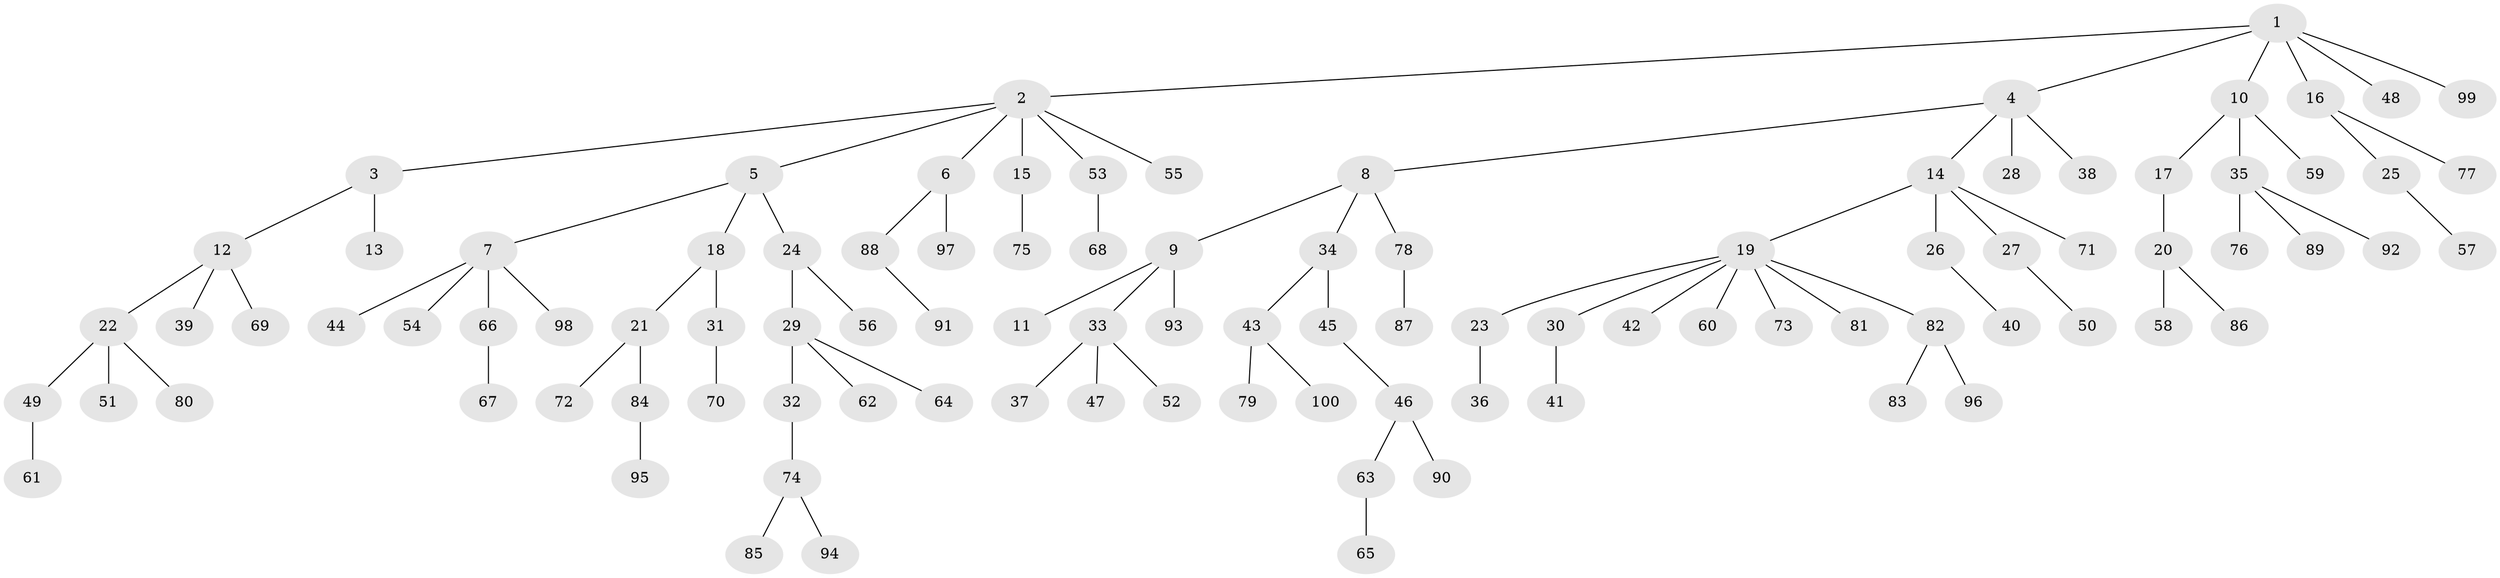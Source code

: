// Generated by graph-tools (version 1.1) at 2025/53/03/09/25 04:53:57]
// undirected, 100 vertices, 99 edges
graph export_dot {
graph [start="1"]
  node [color=gray90,style=filled];
  1;
  2;
  3;
  4;
  5;
  6;
  7;
  8;
  9;
  10;
  11;
  12;
  13;
  14;
  15;
  16;
  17;
  18;
  19;
  20;
  21;
  22;
  23;
  24;
  25;
  26;
  27;
  28;
  29;
  30;
  31;
  32;
  33;
  34;
  35;
  36;
  37;
  38;
  39;
  40;
  41;
  42;
  43;
  44;
  45;
  46;
  47;
  48;
  49;
  50;
  51;
  52;
  53;
  54;
  55;
  56;
  57;
  58;
  59;
  60;
  61;
  62;
  63;
  64;
  65;
  66;
  67;
  68;
  69;
  70;
  71;
  72;
  73;
  74;
  75;
  76;
  77;
  78;
  79;
  80;
  81;
  82;
  83;
  84;
  85;
  86;
  87;
  88;
  89;
  90;
  91;
  92;
  93;
  94;
  95;
  96;
  97;
  98;
  99;
  100;
  1 -- 2;
  1 -- 4;
  1 -- 10;
  1 -- 16;
  1 -- 48;
  1 -- 99;
  2 -- 3;
  2 -- 5;
  2 -- 6;
  2 -- 15;
  2 -- 53;
  2 -- 55;
  3 -- 12;
  3 -- 13;
  4 -- 8;
  4 -- 14;
  4 -- 28;
  4 -- 38;
  5 -- 7;
  5 -- 18;
  5 -- 24;
  6 -- 88;
  6 -- 97;
  7 -- 44;
  7 -- 54;
  7 -- 66;
  7 -- 98;
  8 -- 9;
  8 -- 34;
  8 -- 78;
  9 -- 11;
  9 -- 33;
  9 -- 93;
  10 -- 17;
  10 -- 35;
  10 -- 59;
  12 -- 22;
  12 -- 39;
  12 -- 69;
  14 -- 19;
  14 -- 26;
  14 -- 27;
  14 -- 71;
  15 -- 75;
  16 -- 25;
  16 -- 77;
  17 -- 20;
  18 -- 21;
  18 -- 31;
  19 -- 23;
  19 -- 30;
  19 -- 42;
  19 -- 60;
  19 -- 73;
  19 -- 81;
  19 -- 82;
  20 -- 58;
  20 -- 86;
  21 -- 72;
  21 -- 84;
  22 -- 49;
  22 -- 51;
  22 -- 80;
  23 -- 36;
  24 -- 29;
  24 -- 56;
  25 -- 57;
  26 -- 40;
  27 -- 50;
  29 -- 32;
  29 -- 62;
  29 -- 64;
  30 -- 41;
  31 -- 70;
  32 -- 74;
  33 -- 37;
  33 -- 47;
  33 -- 52;
  34 -- 43;
  34 -- 45;
  35 -- 76;
  35 -- 89;
  35 -- 92;
  43 -- 79;
  43 -- 100;
  45 -- 46;
  46 -- 63;
  46 -- 90;
  49 -- 61;
  53 -- 68;
  63 -- 65;
  66 -- 67;
  74 -- 85;
  74 -- 94;
  78 -- 87;
  82 -- 83;
  82 -- 96;
  84 -- 95;
  88 -- 91;
}
